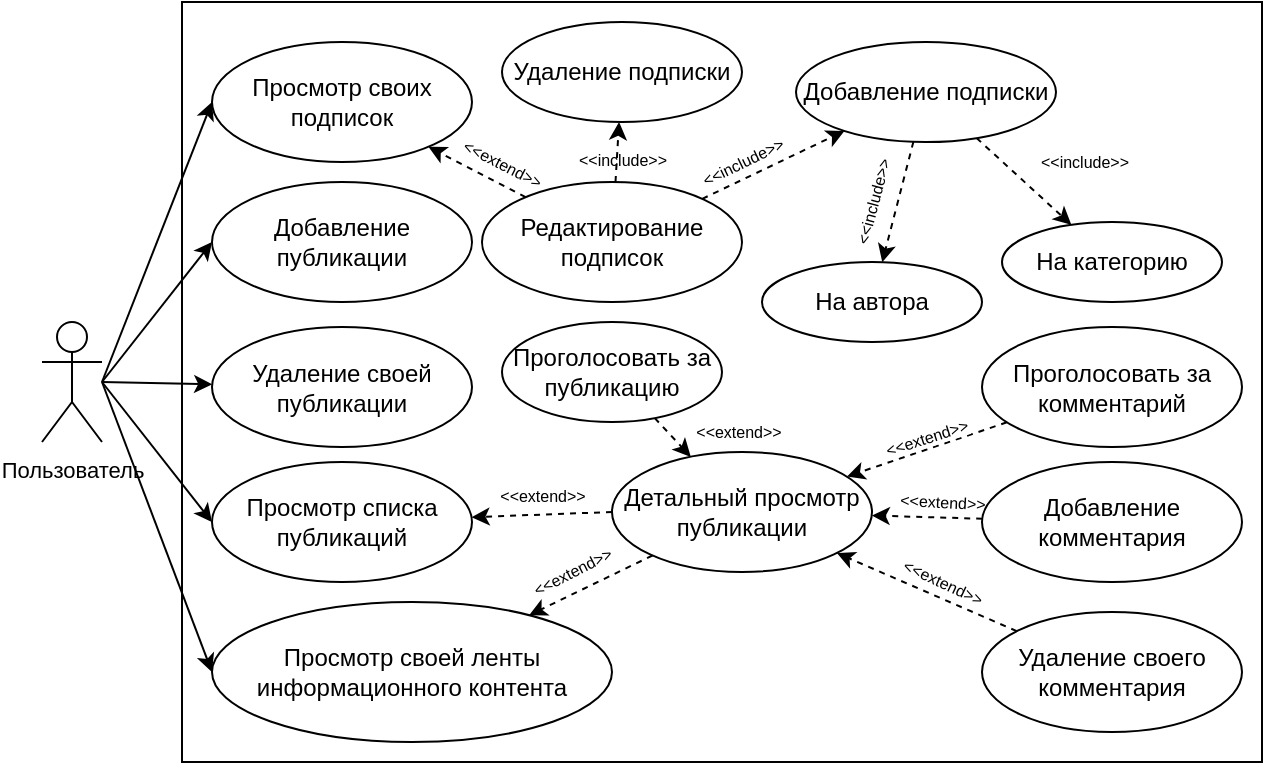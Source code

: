 <mxfile version="20.2.5" type="device"><diagram id="H-8z4OlkhF_wCeZtpTB0" name="Page-1"><mxGraphModel dx="677" dy="383" grid="1" gridSize="10" guides="1" tooltips="1" connect="1" arrows="1" fold="1" page="1" pageScale="1" pageWidth="827" pageHeight="1169" math="0" shadow="0"><root><mxCell id="0"/><mxCell id="1" parent="0"/><mxCell id="63xGrOU_ur3p0MeVGk-b-1" value="" style="rounded=0;whiteSpace=wrap;html=1;fillColor=none;" parent="1" vertex="1"><mxGeometry x="390" y="300" width="540" height="380" as="geometry"/></mxCell><mxCell id="FPxFEz5lPWHS_g3SzW5c-11" style="rounded=0;orthogonalLoop=1;jettySize=auto;html=1;entryX=0;entryY=0.5;entryDx=0;entryDy=0;fontSize=8;" parent="1" target="FPxFEz5lPWHS_g3SzW5c-4" edge="1"><mxGeometry relative="1" as="geometry"><mxPoint x="350" y="490" as="sourcePoint"/></mxGeometry></mxCell><mxCell id="FPxFEz5lPWHS_g3SzW5c-12" style="edgeStyle=none;rounded=0;orthogonalLoop=1;jettySize=auto;html=1;fontSize=8;" parent="1" target="FPxFEz5lPWHS_g3SzW5c-5" edge="1"><mxGeometry relative="1" as="geometry"><mxPoint x="350" y="490" as="sourcePoint"/></mxGeometry></mxCell><mxCell id="FPxFEz5lPWHS_g3SzW5c-13" style="edgeStyle=none;rounded=0;orthogonalLoop=1;jettySize=auto;html=1;entryX=0;entryY=0.5;entryDx=0;entryDy=0;fontSize=8;" parent="1" target="FPxFEz5lPWHS_g3SzW5c-6" edge="1"><mxGeometry relative="1" as="geometry"><mxPoint x="350" y="490" as="sourcePoint"/></mxGeometry></mxCell><mxCell id="63xGrOU_ur3p0MeVGk-b-18" style="edgeStyle=none;rounded=0;orthogonalLoop=1;jettySize=auto;html=1;entryX=0;entryY=0.5;entryDx=0;entryDy=0;" parent="1" target="63xGrOU_ur3p0MeVGk-b-7" edge="1"><mxGeometry relative="1" as="geometry"><mxPoint x="350" y="490" as="sourcePoint"/></mxGeometry></mxCell><mxCell id="63xGrOU_ur3p0MeVGk-b-40" style="edgeStyle=none;rounded=0;orthogonalLoop=1;jettySize=auto;html=1;fontSize=8;entryX=0;entryY=0.5;entryDx=0;entryDy=0;" parent="1" target="63xGrOU_ur3p0MeVGk-b-34" edge="1"><mxGeometry relative="1" as="geometry"><mxPoint x="350" y="490" as="sourcePoint"/></mxGeometry></mxCell><mxCell id="FPxFEz5lPWHS_g3SzW5c-1" value="&lt;font style=&quot;font-size: 11px&quot;&gt;Пользователь&lt;/font&gt;" style="shape=umlActor;verticalLabelPosition=bottom;verticalAlign=top;html=1;outlineConnect=0;" parent="1" vertex="1"><mxGeometry x="320" y="460" width="30" height="60" as="geometry"/></mxCell><mxCell id="FPxFEz5lPWHS_g3SzW5c-4" value="&lt;div&gt;Просмотр своих&lt;/div&gt;подписок" style="ellipse;whiteSpace=wrap;html=1;" parent="1" vertex="1"><mxGeometry x="405" y="320" width="130" height="60" as="geometry"/></mxCell><mxCell id="FPxFEz5lPWHS_g3SzW5c-5" value="Удаление своей публикации" style="ellipse;whiteSpace=wrap;html=1;" parent="1" vertex="1"><mxGeometry x="405" y="462.5" width="130" height="60" as="geometry"/></mxCell><mxCell id="FPxFEz5lPWHS_g3SzW5c-6" value="Просмотр списка&lt;br&gt;публикаций" style="ellipse;whiteSpace=wrap;html=1;" parent="1" vertex="1"><mxGeometry x="405" y="530" width="130" height="60" as="geometry"/></mxCell><mxCell id="FPxFEz5lPWHS_g3SzW5c-8" style="rounded=0;orthogonalLoop=1;jettySize=auto;html=1;exitX=0;exitY=0.5;exitDx=0;exitDy=0;dashed=1;" parent="1" source="FPxFEz5lPWHS_g3SzW5c-7" target="FPxFEz5lPWHS_g3SzW5c-6" edge="1"><mxGeometry relative="1" as="geometry"><mxPoint x="570.0" y="560.07" as="targetPoint"/></mxGeometry></mxCell><mxCell id="FPxFEz5lPWHS_g3SzW5c-9" value="&lt;font style=&quot;font-size: 8px;&quot;&gt;&amp;lt;&amp;lt;extend&amp;gt;&amp;gt;&lt;/font&gt;" style="edgeLabel;html=1;align=center;verticalAlign=middle;resizable=0;points=[];rotation=0;labelBackgroundColor=none;fontSize=8;" parent="FPxFEz5lPWHS_g3SzW5c-8" vertex="1" connectable="0"><mxGeometry x="-0.074" y="1" relative="1" as="geometry"><mxPoint x="-3" y="-10" as="offset"/></mxGeometry></mxCell><mxCell id="63xGrOU_ur3p0MeVGk-b-15" style="edgeStyle=none;rounded=0;orthogonalLoop=1;jettySize=auto;html=1;dashed=1;" parent="1" source="FPxFEz5lPWHS_g3SzW5c-7" target="63xGrOU_ur3p0MeVGk-b-7" edge="1"><mxGeometry relative="1" as="geometry"/></mxCell><mxCell id="63xGrOU_ur3p0MeVGk-b-19" value="&amp;lt;&amp;lt;extend&amp;gt;&amp;gt;" style="edgeLabel;html=1;align=center;verticalAlign=middle;resizable=0;points=[];fontSize=8;rotation=-27;" parent="63xGrOU_ur3p0MeVGk-b-15" vertex="1" connectable="0"><mxGeometry x="-0.202" y="-2" relative="1" as="geometry"><mxPoint x="-15" y="-2" as="offset"/></mxGeometry></mxCell><mxCell id="FPxFEz5lPWHS_g3SzW5c-7" value="Детальный просмотр публикации" style="ellipse;whiteSpace=wrap;html=1;" parent="1" vertex="1"><mxGeometry x="605" y="525" width="130" height="60" as="geometry"/></mxCell><mxCell id="63xGrOU_ur3p0MeVGk-b-10" style="rounded=0;orthogonalLoop=1;jettySize=auto;html=1;dashed=1;" parent="1" source="63xGrOU_ur3p0MeVGk-b-2" target="FPxFEz5lPWHS_g3SzW5c-4" edge="1"><mxGeometry relative="1" as="geometry"/></mxCell><mxCell id="63xGrOU_ur3p0MeVGk-b-28" value="&amp;lt;&amp;lt;extend&amp;gt;&amp;gt;" style="edgeLabel;html=1;align=center;verticalAlign=middle;resizable=0;points=[];fontSize=8;rotation=27;labelBackgroundColor=none;" parent="63xGrOU_ur3p0MeVGk-b-10" vertex="1" connectable="0"><mxGeometry x="-0.194" relative="1" as="geometry"><mxPoint x="8" y="-7" as="offset"/></mxGeometry></mxCell><mxCell id="63xGrOU_ur3p0MeVGk-b-11" style="edgeStyle=none;rounded=0;orthogonalLoop=1;jettySize=auto;html=1;dashed=1;" parent="1" source="63xGrOU_ur3p0MeVGk-b-2" target="63xGrOU_ur3p0MeVGk-b-3" edge="1"><mxGeometry relative="1" as="geometry"/></mxCell><mxCell id="63xGrOU_ur3p0MeVGk-b-29" value="&amp;lt;&amp;lt;include&amp;gt;&amp;gt;" style="edgeLabel;html=1;align=center;verticalAlign=middle;resizable=0;points=[];fontSize=8;rotation=-26;labelBackgroundColor=none;" parent="63xGrOU_ur3p0MeVGk-b-11" vertex="1" connectable="0"><mxGeometry x="0.157" y="-2" relative="1" as="geometry"><mxPoint x="-22" y="-1" as="offset"/></mxGeometry></mxCell><mxCell id="63xGrOU_ur3p0MeVGk-b-12" style="edgeStyle=none;rounded=0;orthogonalLoop=1;jettySize=auto;html=1;dashed=1;" parent="1" source="63xGrOU_ur3p0MeVGk-b-2" target="63xGrOU_ur3p0MeVGk-b-6" edge="1"><mxGeometry relative="1" as="geometry"/></mxCell><mxCell id="63xGrOU_ur3p0MeVGk-b-30" value="&amp;lt;&amp;lt;include&amp;gt;&amp;gt;" style="edgeLabel;html=1;align=center;verticalAlign=middle;resizable=0;points=[];fontSize=8;labelBackgroundColor=none;" parent="63xGrOU_ur3p0MeVGk-b-12" vertex="1" connectable="0"><mxGeometry x="-0.621" relative="1" as="geometry"><mxPoint x="3" y="-6" as="offset"/></mxGeometry></mxCell><mxCell id="63xGrOU_ur3p0MeVGk-b-2" value="Редактирование подписок" style="ellipse;whiteSpace=wrap;html=1;" parent="1" vertex="1"><mxGeometry x="540" y="390" width="130" height="60" as="geometry"/></mxCell><mxCell id="63xGrOU_ur3p0MeVGk-b-13" style="edgeStyle=none;rounded=0;orthogonalLoop=1;jettySize=auto;html=1;dashed=1;" parent="1" source="63xGrOU_ur3p0MeVGk-b-3" target="63xGrOU_ur3p0MeVGk-b-4" edge="1"><mxGeometry relative="1" as="geometry"/></mxCell><mxCell id="63xGrOU_ur3p0MeVGk-b-24" value="&amp;lt;&amp;lt;include&amp;gt;&amp;gt;" style="edgeLabel;html=1;align=center;verticalAlign=middle;resizable=0;points=[];fontSize=8;rotation=-75;labelBackgroundColor=none;" parent="63xGrOU_ur3p0MeVGk-b-13" vertex="1" connectable="0"><mxGeometry x="-0.155" y="1" relative="1" as="geometry"><mxPoint x="-15" y="4" as="offset"/></mxGeometry></mxCell><mxCell id="63xGrOU_ur3p0MeVGk-b-14" style="edgeStyle=none;rounded=0;orthogonalLoop=1;jettySize=auto;html=1;dashed=1;" parent="1" source="63xGrOU_ur3p0MeVGk-b-3" target="63xGrOU_ur3p0MeVGk-b-5" edge="1"><mxGeometry relative="1" as="geometry"/></mxCell><mxCell id="63xGrOU_ur3p0MeVGk-b-23" value="&amp;lt;&amp;lt;include&amp;gt;&amp;gt;" style="edgeLabel;html=1;align=center;verticalAlign=middle;resizable=0;points=[];fontSize=8;rotation=0;" parent="63xGrOU_ur3p0MeVGk-b-14" vertex="1" connectable="0"><mxGeometry x="-0.321" relative="1" as="geometry"><mxPoint x="37" y="-3" as="offset"/></mxGeometry></mxCell><mxCell id="63xGrOU_ur3p0MeVGk-b-3" value="Добавление подписки" style="ellipse;whiteSpace=wrap;html=1;" parent="1" vertex="1"><mxGeometry x="697" y="320" width="130" height="50" as="geometry"/></mxCell><mxCell id="63xGrOU_ur3p0MeVGk-b-4" value="На автора" style="ellipse;whiteSpace=wrap;html=1;" parent="1" vertex="1"><mxGeometry x="680" y="430" width="110" height="40" as="geometry"/></mxCell><mxCell id="63xGrOU_ur3p0MeVGk-b-5" value="На категорию" style="ellipse;whiteSpace=wrap;html=1;" parent="1" vertex="1"><mxGeometry x="800" y="410" width="110" height="40" as="geometry"/></mxCell><mxCell id="63xGrOU_ur3p0MeVGk-b-6" value="Удаление подписки" style="ellipse;whiteSpace=wrap;html=1;" parent="1" vertex="1"><mxGeometry x="550" y="310" width="120" height="50" as="geometry"/></mxCell><mxCell id="63xGrOU_ur3p0MeVGk-b-7" value="Просмотр своей ленты информационного контента" style="ellipse;whiteSpace=wrap;html=1;" parent="1" vertex="1"><mxGeometry x="405" y="600" width="200" height="70" as="geometry"/></mxCell><mxCell id="63xGrOU_ur3p0MeVGk-b-16" style="edgeStyle=none;rounded=0;orthogonalLoop=1;jettySize=auto;html=1;dashed=1;" parent="1" source="63xGrOU_ur3p0MeVGk-b-9" target="FPxFEz5lPWHS_g3SzW5c-7" edge="1"><mxGeometry relative="1" as="geometry"/></mxCell><mxCell id="63xGrOU_ur3p0MeVGk-b-22" value="&amp;lt;&amp;lt;extend&amp;gt;&amp;gt;" style="edgeLabel;html=1;align=center;verticalAlign=middle;resizable=0;points=[];fontSize=8;rotation=3;" parent="63xGrOU_ur3p0MeVGk-b-16" vertex="1" connectable="0"><mxGeometry x="-0.188" relative="1" as="geometry"><mxPoint x="2" y="-8" as="offset"/></mxGeometry></mxCell><mxCell id="63xGrOU_ur3p0MeVGk-b-9" value="Добавление комментария" style="ellipse;whiteSpace=wrap;html=1;" parent="1" vertex="1"><mxGeometry x="790" y="530" width="130" height="60" as="geometry"/></mxCell><mxCell id="63xGrOU_ur3p0MeVGk-b-26" style="edgeStyle=none;rounded=0;orthogonalLoop=1;jettySize=auto;html=1;fontSize=8;dashed=1;" parent="1" source="63xGrOU_ur3p0MeVGk-b-25" target="FPxFEz5lPWHS_g3SzW5c-7" edge="1"><mxGeometry relative="1" as="geometry"/></mxCell><mxCell id="63xGrOU_ur3p0MeVGk-b-27" value="&amp;lt;&amp;lt;extend&amp;gt;&amp;gt;" style="edgeLabel;html=1;align=center;verticalAlign=middle;resizable=0;points=[];fontSize=8;rotation=25;" parent="63xGrOU_ur3p0MeVGk-b-26" vertex="1" connectable="0"><mxGeometry x="-0.254" relative="1" as="geometry"><mxPoint x="-4" y="-10" as="offset"/></mxGeometry></mxCell><mxCell id="63xGrOU_ur3p0MeVGk-b-25" value="Удаление своего комментария" style="ellipse;whiteSpace=wrap;html=1;" parent="1" vertex="1"><mxGeometry x="790" y="605" width="130" height="60" as="geometry"/></mxCell><mxCell id="63xGrOU_ur3p0MeVGk-b-37" style="edgeStyle=none;rounded=0;orthogonalLoop=1;jettySize=auto;html=1;dashed=1;fontSize=8;" parent="1" source="63xGrOU_ur3p0MeVGk-b-31" target="FPxFEz5lPWHS_g3SzW5c-7" edge="1"><mxGeometry relative="1" as="geometry"/></mxCell><mxCell id="63xGrOU_ur3p0MeVGk-b-39" value="&amp;lt;&amp;lt;extend&amp;gt;&amp;gt;" style="edgeLabel;html=1;align=center;verticalAlign=middle;resizable=0;points=[];fontSize=8;" parent="63xGrOU_ur3p0MeVGk-b-37" vertex="1" connectable="0"><mxGeometry x="-0.112" relative="1" as="geometry"><mxPoint x="33" y="-2" as="offset"/></mxGeometry></mxCell><mxCell id="63xGrOU_ur3p0MeVGk-b-31" value="Проголосовать за публикацию" style="ellipse;whiteSpace=wrap;html=1;" parent="1" vertex="1"><mxGeometry x="550" y="460" width="110" height="50" as="geometry"/></mxCell><mxCell id="63xGrOU_ur3p0MeVGk-b-36" style="edgeStyle=none;rounded=0;orthogonalLoop=1;jettySize=auto;html=1;dashed=1;fontSize=8;" parent="1" source="63xGrOU_ur3p0MeVGk-b-32" target="FPxFEz5lPWHS_g3SzW5c-7" edge="1"><mxGeometry relative="1" as="geometry"/></mxCell><mxCell id="63xGrOU_ur3p0MeVGk-b-38" value="&amp;lt;&amp;lt;extend&amp;gt;&amp;gt;" style="edgeLabel;html=1;align=center;verticalAlign=middle;resizable=0;points=[];fontSize=8;rotation=-18;" parent="63xGrOU_ur3p0MeVGk-b-36" vertex="1" connectable="0"><mxGeometry x="-0.454" relative="1" as="geometry"><mxPoint x="-19" as="offset"/></mxGeometry></mxCell><mxCell id="63xGrOU_ur3p0MeVGk-b-32" value="Проголосовать за комментарий" style="ellipse;whiteSpace=wrap;html=1;" parent="1" vertex="1"><mxGeometry x="790" y="462.5" width="130" height="60" as="geometry"/></mxCell><mxCell id="63xGrOU_ur3p0MeVGk-b-34" value="Добавление публикации" style="ellipse;whiteSpace=wrap;html=1;" parent="1" vertex="1"><mxGeometry x="405" y="390" width="130" height="60" as="geometry"/></mxCell><mxCell id="63xGrOU_ur3p0MeVGk-b-35" style="edgeStyle=none;rounded=0;orthogonalLoop=1;jettySize=auto;html=1;exitX=0.5;exitY=1;exitDx=0;exitDy=0;dashed=1;fontSize=8;" parent="1" source="63xGrOU_ur3p0MeVGk-b-1" target="63xGrOU_ur3p0MeVGk-b-1" edge="1"><mxGeometry relative="1" as="geometry"/></mxCell></root></mxGraphModel></diagram></mxfile>